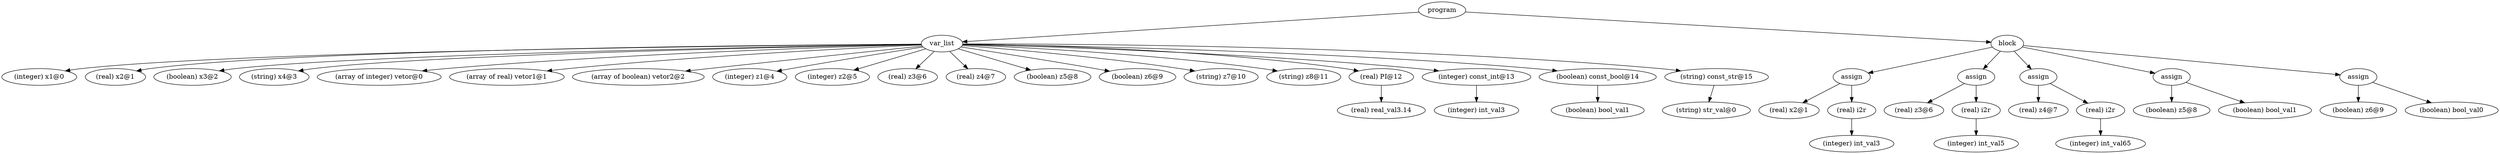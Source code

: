digraph {
graph [ordering="out"];
node0[label="program"];
node1[label="var_list"];
node2[label="(integer) x1@0"];
node1 -> node2;
node3[label="(real) x2@1"];
node1 -> node3;
node4[label="(boolean) x3@2"];
node1 -> node4;
node5[label="(string) x4@3"];
node1 -> node5;
node6[label="(array of integer) vetor@0"];
node1 -> node6;
node7[label="(array of real) vetor1@1"];
node1 -> node7;
node8[label="(array of boolean) vetor2@2"];
node1 -> node8;
node9[label="(integer) z1@4"];
node1 -> node9;
node10[label="(integer) z2@5"];
node1 -> node10;
node11[label="(real) z3@6"];
node1 -> node11;
node12[label="(real) z4@7"];
node1 -> node12;
node13[label="(boolean) z5@8"];
node1 -> node13;
node14[label="(boolean) z6@9"];
node1 -> node14;
node15[label="(string) z7@10"];
node1 -> node15;
node16[label="(string) z8@11"];
node1 -> node16;
node17[label="(real) PI@12"];
node18[label="(real) real_val3.14"];
node17 -> node18;
node1 -> node17;
node19[label="(integer) const_int@13"];
node20[label="(integer) int_val3"];
node19 -> node20;
node1 -> node19;
node21[label="(boolean) const_bool@14"];
node22[label="(boolean) bool_val1"];
node21 -> node22;
node1 -> node21;
node23[label="(string) const_str@15"];
node24[label="(string) str_val@0"];
node23 -> node24;
node1 -> node23;
node0 -> node1;
node25[label="block"];
node26[label="assign"];
node27[label="(real) x2@1"];
node26 -> node27;
node28[label="(real) i2r"];
node29[label="(integer) int_val3"];
node28 -> node29;
node26 -> node28;
node25 -> node26;
node30[label="assign"];
node31[label="(real) z3@6"];
node30 -> node31;
node32[label="(real) i2r"];
node33[label="(integer) int_val5"];
node32 -> node33;
node30 -> node32;
node25 -> node30;
node34[label="assign"];
node35[label="(real) z4@7"];
node34 -> node35;
node36[label="(real) i2r"];
node37[label="(integer) int_val65"];
node36 -> node37;
node34 -> node36;
node25 -> node34;
node38[label="assign"];
node39[label="(boolean) z5@8"];
node38 -> node39;
node40[label="(boolean) bool_val1"];
node38 -> node40;
node25 -> node38;
node41[label="assign"];
node42[label="(boolean) z6@9"];
node41 -> node42;
node43[label="(boolean) bool_val0"];
node41 -> node43;
node25 -> node41;
node0 -> node25;
}
